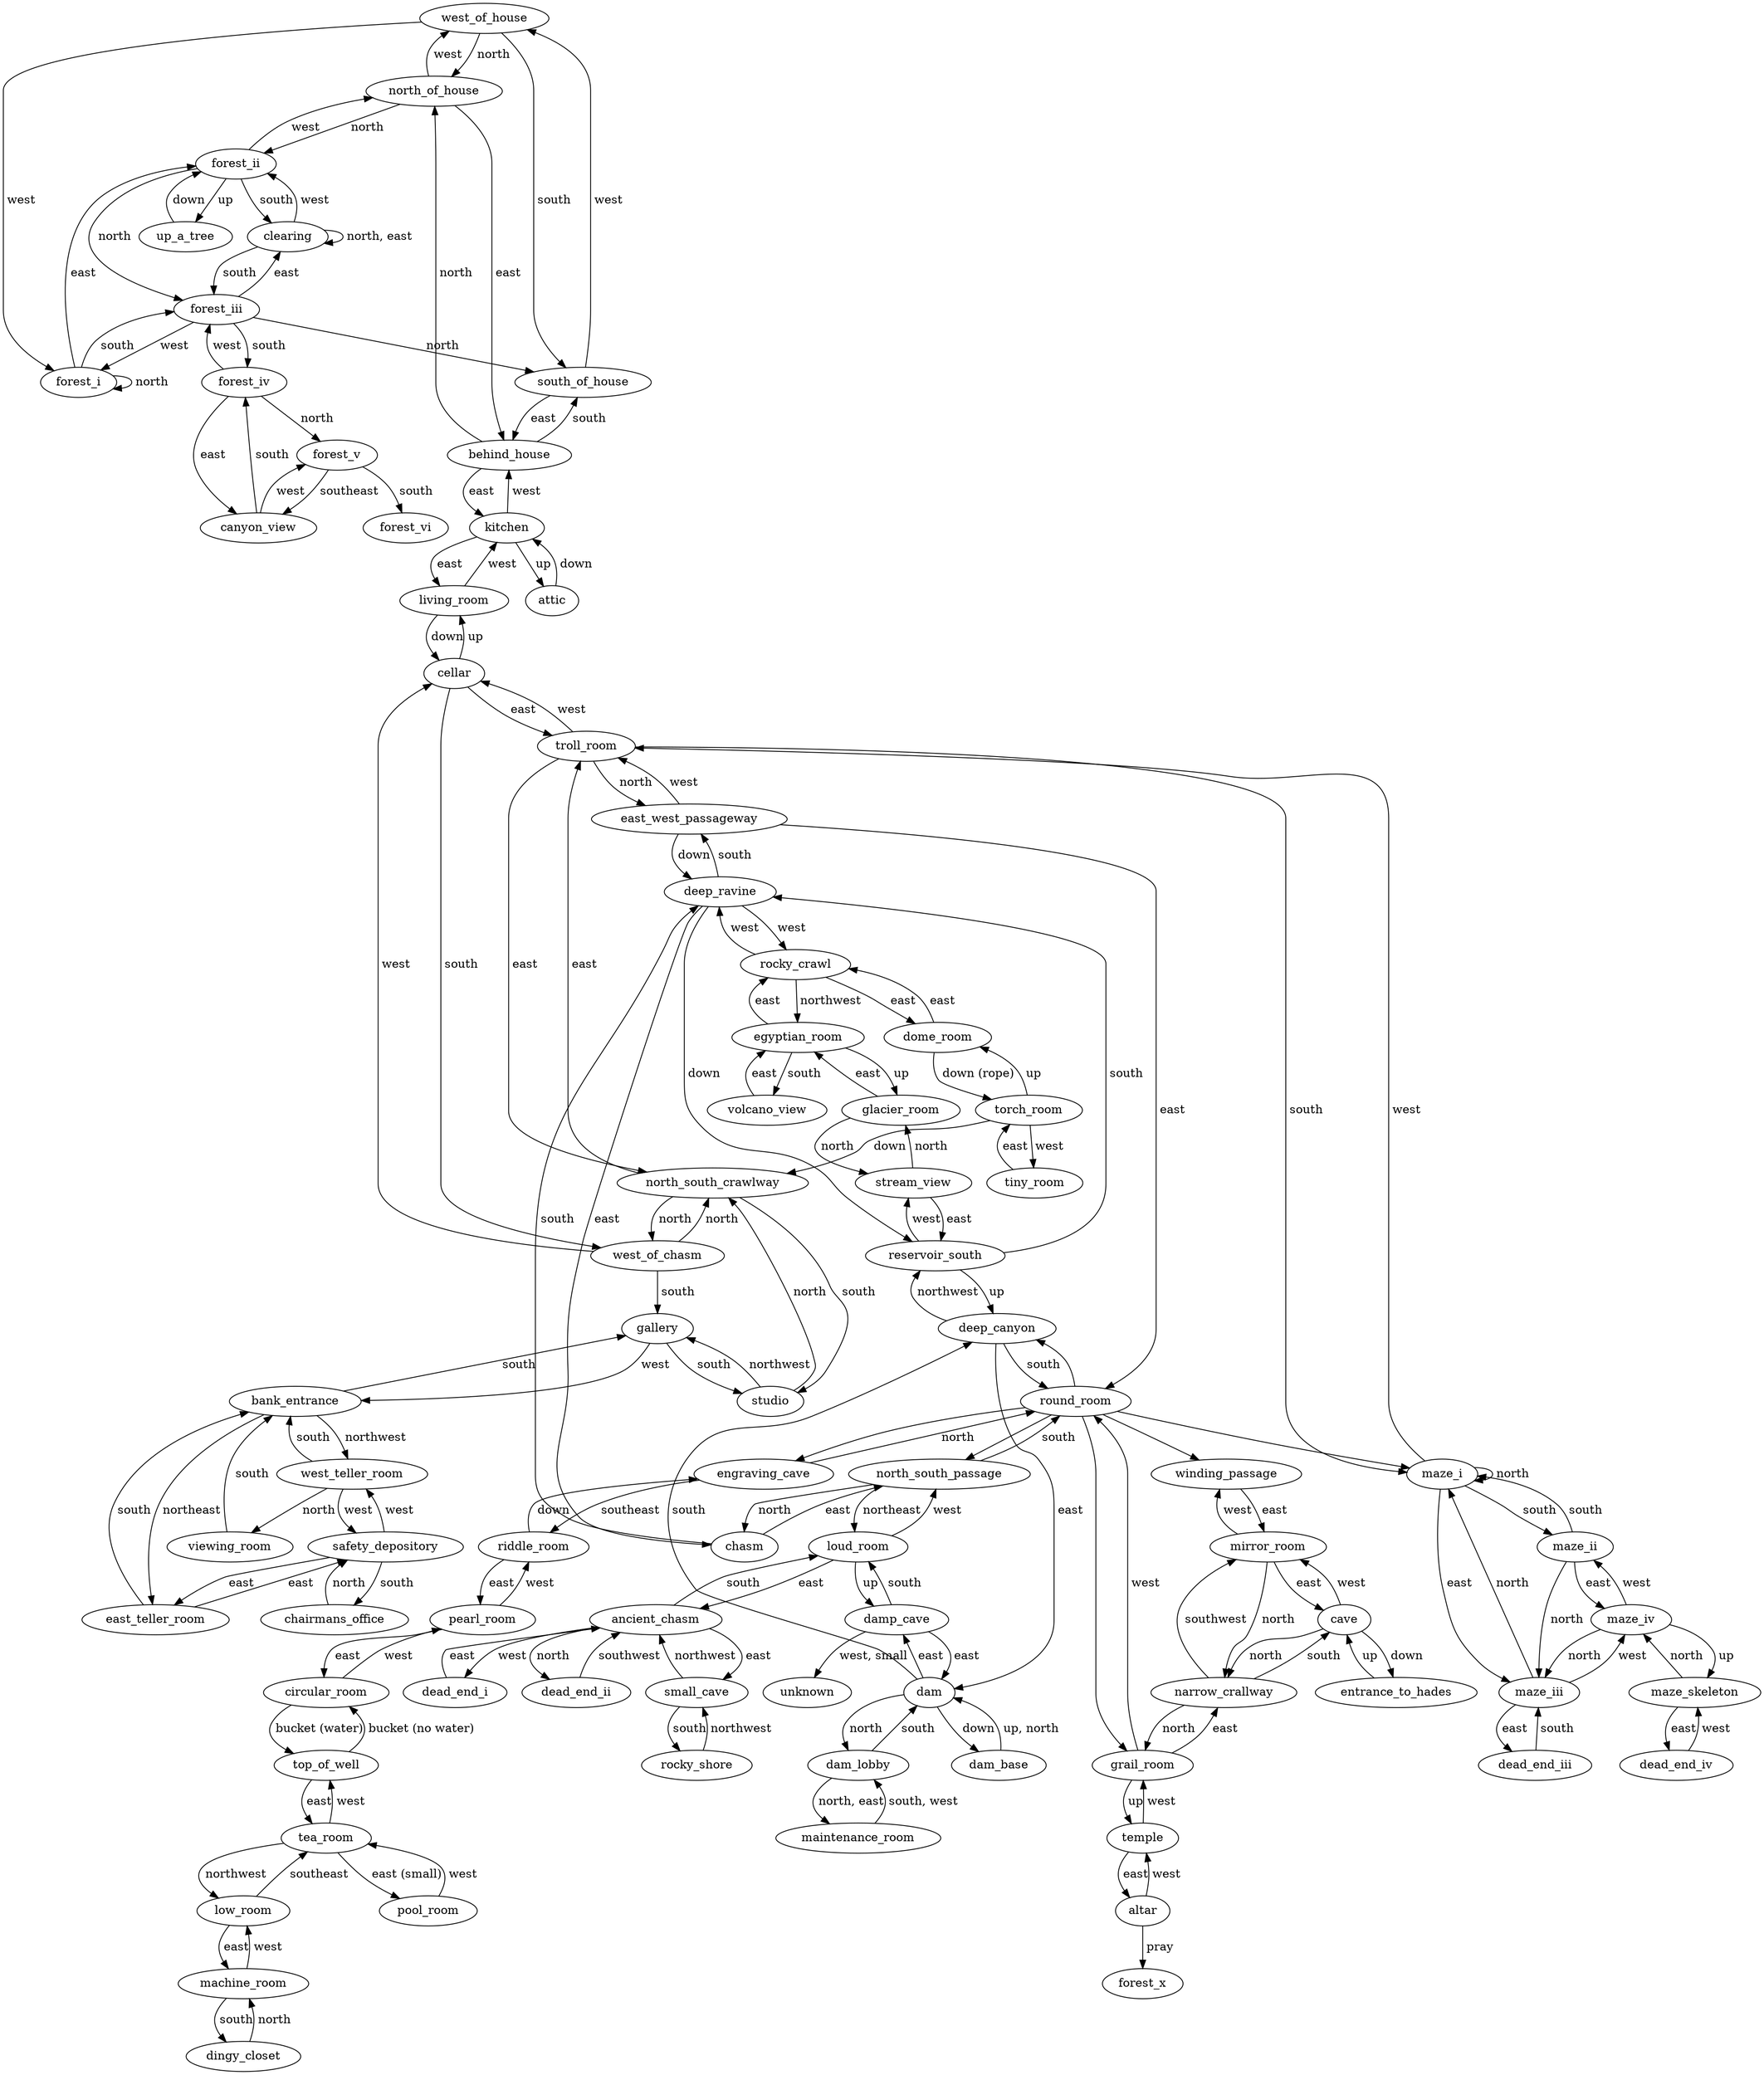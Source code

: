 digraph zork {
    west_of_house -> north_of_house [label=" north"];
    west_of_house -> south_of_house [label=" south"];
    west_of_house -> forest_i [label=" west"];

    north_of_house -> behind_house [label=" east"];
    north_of_house -> west_of_house [label=" west"];
    north_of_house -> forest_ii [label=" north"];

    behind_house -> south_of_house [label=" south"];
    behind_house -> north_of_house [label=" north"];
    behind_house -> kitchen [label=" east"];

    south_of_house -> west_of_house [label=" west"];
    south_of_house -> behind_house [label=" east"];

    forest_i -> forest_i [label=" north"];
    forest_i -> forest_ii [label=" east"];
    forest_i -> forest_iii [label=" south"];

    forest_ii -> up_a_tree [label=" up"];
    forest_ii -> north_of_house [label=" west"];
    forest_ii -> clearing [label=" south"];
    forest_ii -> forest_iii [label=" north"];

    up_a_tree -> forest_ii [label=" down"];

    forest_iii -> south_of_house [label=" north"];
    forest_iii -> clearing [label=" east"];
    forest_iii -> forest_iv [label=" south"];
    forest_iii -> forest_i [label=" west"];

    clearing -> clearing [label=" north, east"];
    clearing -> forest_ii [label=" west"];
    clearing -> forest_iii [label=" south"];

    forest_iv -> canyon_view [label=" east"];
    forest_iv -> forest_iii [label=" west"];
    forest_iv -> forest_v [label=" north"];
    
    canyon_view -> forest_iv [label=" south"];
    canyon_view -> forest_v [label=" west"];

    forest_v -> canyon_view [label=" southeast"];
    forest_v -> forest_vi [label=" south"];

    kitchen -> behind_house [label=" west"];
    kitchen -> living_room [label=" east"];
    kitchen -> attic [label=" up"];

    living_room -> kitchen [label=" west"];
    living_room -> cellar [label=" down"];

    attic -> kitchen [label=" down"];

    cellar -> west_of_chasm [label=" south"];
    cellar -> troll_room [label=" east"];
    cellar -> living_room [label=" up"];

    west_of_chasm -> gallery [label=" south"];
    west_of_chasm -> cellar [label=" west"];
    west_of_chasm -> north_south_crawlway [label=" north"];

    gallery -> studio [label=" south"];
    gallery -> bank_entrance [label=" west"];

    bank_entrance -> gallery [label=" south"];
    bank_entrance -> east_teller_room [label=" northeast"];
    bank_entrance -> west_teller_room [label=" northwest"];

    east_teller_room -> bank_entrance [label=" south"];
    east_teller_room -> safety_depository [label=" east"];

    safety_depository -> east_teller_room [label=" east"];
    safety_depository -> chairmans_office [label=" south"];
    safety_depository -> west_teller_room [label=" west"];

    chairmans_office -> safety_depository [label=" north"];

    west_teller_room -> bank_entrance [label=" south"];
    west_teller_room -> safety_depository [label=" west"];
    west_teller_room -> viewing_room [label=" north"];

    viewing_room -> bank_entrance [label=" south"];

    studio -> gallery [label=" northwest"];
    studio -> north_south_crawlway [label=" north"];

    north_south_crawlway -> studio [label=" south"];
    north_south_crawlway -> west_of_chasm [label=" north"];
    north_south_crawlway -> troll_room [label=" east"];

    troll_room -> cellar [label=" west"];
    troll_room -> north_south_crawlway [label=" east"];
    troll_room -> maze_i [label=" south"];
    troll_room -> east_west_passageway [label=" north"];

    east_west_passageway -> troll_room [label=" west"];
    east_west_passageway -> round_room [label=" east"];
    east_west_passageway -> deep_ravine [label=" down"];

    deep_ravine -> east_west_passageway [label=" south"];
    deep_ravine -> reservoir_south [label=" down"];
    deep_ravine -> chasm [label=" east"];
    deep_ravine -> rocky_crawl [label=" west"];

    round_room -> engraving_cave
    round_room -> north_south_passage
    round_room -> deep_canyon
    round_room -> maze_i
    round_room -> grail_room
    round_room -> winding_passage


    grail_room -> temple [label=" up"];
    grail_room -> narrow_crallway [label=" east"];
    grail_room -> round_room [label=" west"];

    narrow_crallway -> grail_room [label=" north"];
    narrow_crallway -> mirror_room [label=" southwest"];
    narrow_crallway -> cave [label=" south"];

    cave -> mirror_room [label=" west"];
    cave -> narrow_crallway [label=" north"];
    cave -> entrance_to_hades [label=" down"];

    entrance_to_hades -> cave [label=" up"];

    mirror_room -> narrow_crallway [label=" north"];
    mirror_room -> winding_passage [label=" west"];
    mirror_room -> cave [label=" east"];

    winding_passage -> mirror_room [label=" east"];

    temple -> grail_room [label=" west"];
    temple -> altar [label=" east"];

    altar -> temple [label=" west"];
    altar -> forest_x [label=" pray"];

    maze_i -> maze_i [label=" north"]; // wire
    maze_i -> maze_iii [label=" east"];
    maze_i -> maze_ii [label=" south"];
    maze_i -> troll_room [label=" west"];

    maze_ii -> maze_iii [label=" north"]; // bottle
    maze_ii -> maze_i [label=" south"];
    maze_ii -> maze_iv [label=" east"];

    maze_iii -> maze_i [label=" north"]; // lantern
    maze_iii -> dead_end_iii [label=" east"];
    maze_iii -> maze_iv [label=" west"];

    maze_iv -> maze_iii [label=" north"]; // coins
    maze_iv -> maze_ii [label=" west"];
    maze_iv -> maze_skeleton [label=" up"];

    maze_skeleton -> maze_iv [label=" north"];
    maze_skeleton -> dead_end_iv [label=" east"];

    dead_end_iii -> maze_iii [label=" south"];

    dead_end_iv -> maze_skeleton [label=" west"];

    engraving_cave -> round_room [label=" north"];
    engraving_cave -> riddle_room [label=" southeast"];

    riddle_room -> engraving_cave [label=" down"];
    riddle_room -> pearl_room [label=" east"];

    pearl_room -> riddle_room [label=" west"];
    pearl_room -> circular_room [label=" east"];

    circular_room -> pearl_room [label=" west"];
    circular_room -> top_of_well [label=" bucket (water)"];

    top_of_well -> tea_room [label=" east"];
    top_of_well -> circular_room [label=" bucket (no water)"];

    tea_room -> top_of_well [label=" west"];
    tea_room -> pool_room [label=" east (small)"];
    tea_room -> low_room [label=" northwest"];

    pool_room -> tea_room [label=" west"];

    low_room -> tea_room [label=" southeast"];
    low_room -> machine_room [label=" east"];

    machine_room -> low_room [label=" west"];
    machine_room -> dingy_closet [label=" south"];

    dingy_closet -> machine_room [label=" north"];

    north_south_passage -> loud_room [label=" northeast"];
    north_south_passage -> round_room [label=" south"];
    north_south_passage -> chasm [label=" north"];

    chasm -> deep_ravine [label=" south"];
    chasm -> north_south_passage [label=" east"];

    loud_room -> damp_cave [label=" up"];
    loud_room -> north_south_passage [label=" west"];
    loud_room -> ancient_chasm [label=" east"];

    damp_cave -> loud_room [label=" south"];
    damp_cave -> dam [label=" east"];
    damp_cave -> unknown [label=" west, small"];

    dam -> dam_lobby [label=" north"];
    dam -> damp_cave [label=" east"];
    dam -> dam_base [label=" down"];
    dam -> deep_canyon [label=" south"];

    dam_base -> dam [label=" up, north"];

    deep_canyon -> reservoir_south [label=" northwest"];
    deep_canyon -> round_room [label=" south"];
    deep_canyon -> dam [label=" east"];

    reservoir_south -> deep_canyon [label=" up"];
    reservoir_south -> deep_ravine [label=" south"];
    reservoir_south -> stream_view [label=" west"];

    stream_view -> reservoir_south [label=" east"];
    stream_view -> glacier_room [label=" north"];
    
    glacier_room -> stream_view [label=" north"];
    glacier_room -> egyptian_room [label=" east"];

    egyptian_room -> glacier_room [label=" up"];
    egyptian_room -> volcano_view [label=" south"];
    egyptian_room -> rocky_crawl [label=" east"];

    volcano_view -> egyptian_room [label=" east"];

    rocky_crawl -> deep_ravine [label=" west"];
    rocky_crawl -> egyptian_room [label=" northwest"];
    rocky_crawl -> dome_room [label=" east"];

    dome_room -> rocky_crawl [label=" east"];
    dome_room -> torch_room [label=" down (rope)"];

    torch_room -> dome_room [label=" up"];
    torch_room -> tiny_room [label=" west"];
    torch_room -> north_south_crawlway [label=" down"];

    tiny_room -> torch_room [label=" east"];

    dam_lobby -> maintenance_room [label=" north, east"];
    dam_lobby -> dam [label=" south"];

    maintenance_room -> dam_lobby [label=" south, west"];

    ancient_chasm -> dead_end_i [label=" west"];
    ancient_chasm -> small_cave [label=" east"];
    ancient_chasm -> loud_room [label=" south"];
    ancient_chasm -> dead_end_ii [label=" north"];

    small_cave -> ancient_chasm [label=" northwest"];
    small_cave -> rocky_shore [label=" south"];

    rocky_shore -> small_cave [label=" northwest"];

    dead_end_i -> ancient_chasm [label=" east"];

    dead_end_ii -> ancient_chasm [label=" southwest"];
}
